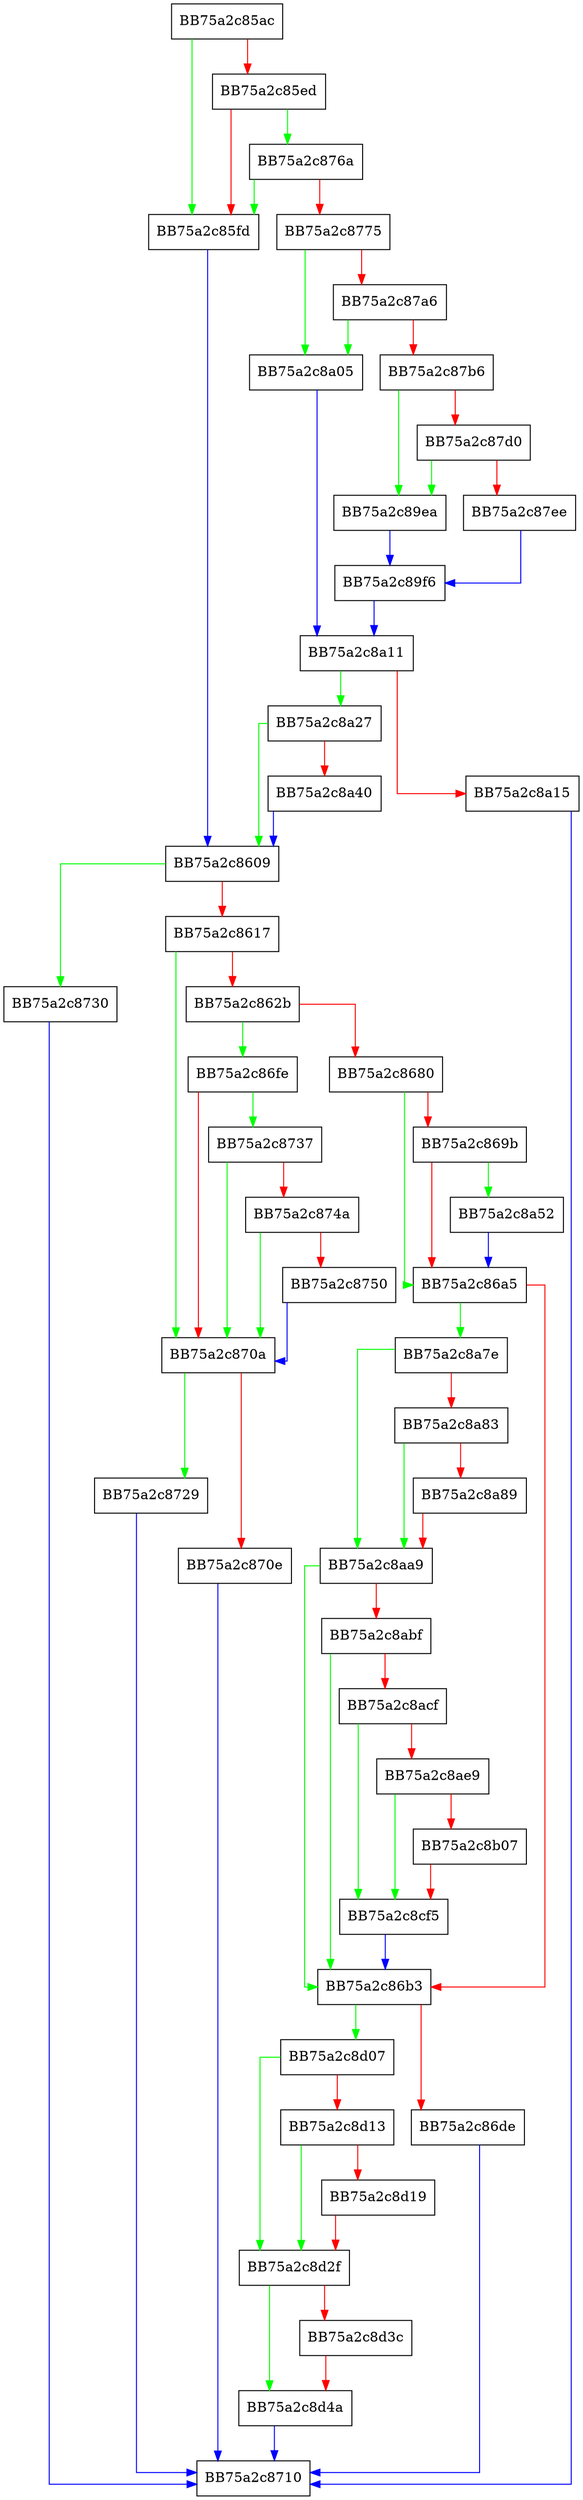 digraph FindCertInIntermediateStore {
  node [shape="box"];
  graph [splines=ortho];
  BB75a2c85ac -> BB75a2c85fd [color="green"];
  BB75a2c85ac -> BB75a2c85ed [color="red"];
  BB75a2c85ed -> BB75a2c876a [color="green"];
  BB75a2c85ed -> BB75a2c85fd [color="red"];
  BB75a2c85fd -> BB75a2c8609 [color="blue"];
  BB75a2c8609 -> BB75a2c8730 [color="green"];
  BB75a2c8609 -> BB75a2c8617 [color="red"];
  BB75a2c8617 -> BB75a2c870a [color="green"];
  BB75a2c8617 -> BB75a2c862b [color="red"];
  BB75a2c862b -> BB75a2c86fe [color="green"];
  BB75a2c862b -> BB75a2c8680 [color="red"];
  BB75a2c8680 -> BB75a2c86a5 [color="green"];
  BB75a2c8680 -> BB75a2c869b [color="red"];
  BB75a2c869b -> BB75a2c8a52 [color="green"];
  BB75a2c869b -> BB75a2c86a5 [color="red"];
  BB75a2c86a5 -> BB75a2c8a7e [color="green"];
  BB75a2c86a5 -> BB75a2c86b3 [color="red"];
  BB75a2c86b3 -> BB75a2c8d07 [color="green"];
  BB75a2c86b3 -> BB75a2c86de [color="red"];
  BB75a2c86de -> BB75a2c8710 [color="blue"];
  BB75a2c86fe -> BB75a2c8737 [color="green"];
  BB75a2c86fe -> BB75a2c870a [color="red"];
  BB75a2c870a -> BB75a2c8729 [color="green"];
  BB75a2c870a -> BB75a2c870e [color="red"];
  BB75a2c870e -> BB75a2c8710 [color="blue"];
  BB75a2c8729 -> BB75a2c8710 [color="blue"];
  BB75a2c8730 -> BB75a2c8710 [color="blue"];
  BB75a2c8737 -> BB75a2c870a [color="green"];
  BB75a2c8737 -> BB75a2c874a [color="red"];
  BB75a2c874a -> BB75a2c870a [color="green"];
  BB75a2c874a -> BB75a2c8750 [color="red"];
  BB75a2c8750 -> BB75a2c870a [color="blue"];
  BB75a2c876a -> BB75a2c85fd [color="green"];
  BB75a2c876a -> BB75a2c8775 [color="red"];
  BB75a2c8775 -> BB75a2c8a05 [color="green"];
  BB75a2c8775 -> BB75a2c87a6 [color="red"];
  BB75a2c87a6 -> BB75a2c8a05 [color="green"];
  BB75a2c87a6 -> BB75a2c87b6 [color="red"];
  BB75a2c87b6 -> BB75a2c89ea [color="green"];
  BB75a2c87b6 -> BB75a2c87d0 [color="red"];
  BB75a2c87d0 -> BB75a2c89ea [color="green"];
  BB75a2c87d0 -> BB75a2c87ee [color="red"];
  BB75a2c87ee -> BB75a2c89f6 [color="blue"];
  BB75a2c89ea -> BB75a2c89f6 [color="blue"];
  BB75a2c89f6 -> BB75a2c8a11 [color="blue"];
  BB75a2c8a05 -> BB75a2c8a11 [color="blue"];
  BB75a2c8a11 -> BB75a2c8a27 [color="green"];
  BB75a2c8a11 -> BB75a2c8a15 [color="red"];
  BB75a2c8a15 -> BB75a2c8710 [color="blue"];
  BB75a2c8a27 -> BB75a2c8609 [color="green"];
  BB75a2c8a27 -> BB75a2c8a40 [color="red"];
  BB75a2c8a40 -> BB75a2c8609 [color="blue"];
  BB75a2c8a52 -> BB75a2c86a5 [color="blue"];
  BB75a2c8a7e -> BB75a2c8aa9 [color="green"];
  BB75a2c8a7e -> BB75a2c8a83 [color="red"];
  BB75a2c8a83 -> BB75a2c8aa9 [color="green"];
  BB75a2c8a83 -> BB75a2c8a89 [color="red"];
  BB75a2c8a89 -> BB75a2c8aa9 [color="red"];
  BB75a2c8aa9 -> BB75a2c86b3 [color="green"];
  BB75a2c8aa9 -> BB75a2c8abf [color="red"];
  BB75a2c8abf -> BB75a2c86b3 [color="green"];
  BB75a2c8abf -> BB75a2c8acf [color="red"];
  BB75a2c8acf -> BB75a2c8cf5 [color="green"];
  BB75a2c8acf -> BB75a2c8ae9 [color="red"];
  BB75a2c8ae9 -> BB75a2c8cf5 [color="green"];
  BB75a2c8ae9 -> BB75a2c8b07 [color="red"];
  BB75a2c8b07 -> BB75a2c8cf5 [color="red"];
  BB75a2c8cf5 -> BB75a2c86b3 [color="blue"];
  BB75a2c8d07 -> BB75a2c8d2f [color="green"];
  BB75a2c8d07 -> BB75a2c8d13 [color="red"];
  BB75a2c8d13 -> BB75a2c8d2f [color="green"];
  BB75a2c8d13 -> BB75a2c8d19 [color="red"];
  BB75a2c8d19 -> BB75a2c8d2f [color="red"];
  BB75a2c8d2f -> BB75a2c8d4a [color="green"];
  BB75a2c8d2f -> BB75a2c8d3c [color="red"];
  BB75a2c8d3c -> BB75a2c8d4a [color="red"];
  BB75a2c8d4a -> BB75a2c8710 [color="blue"];
}